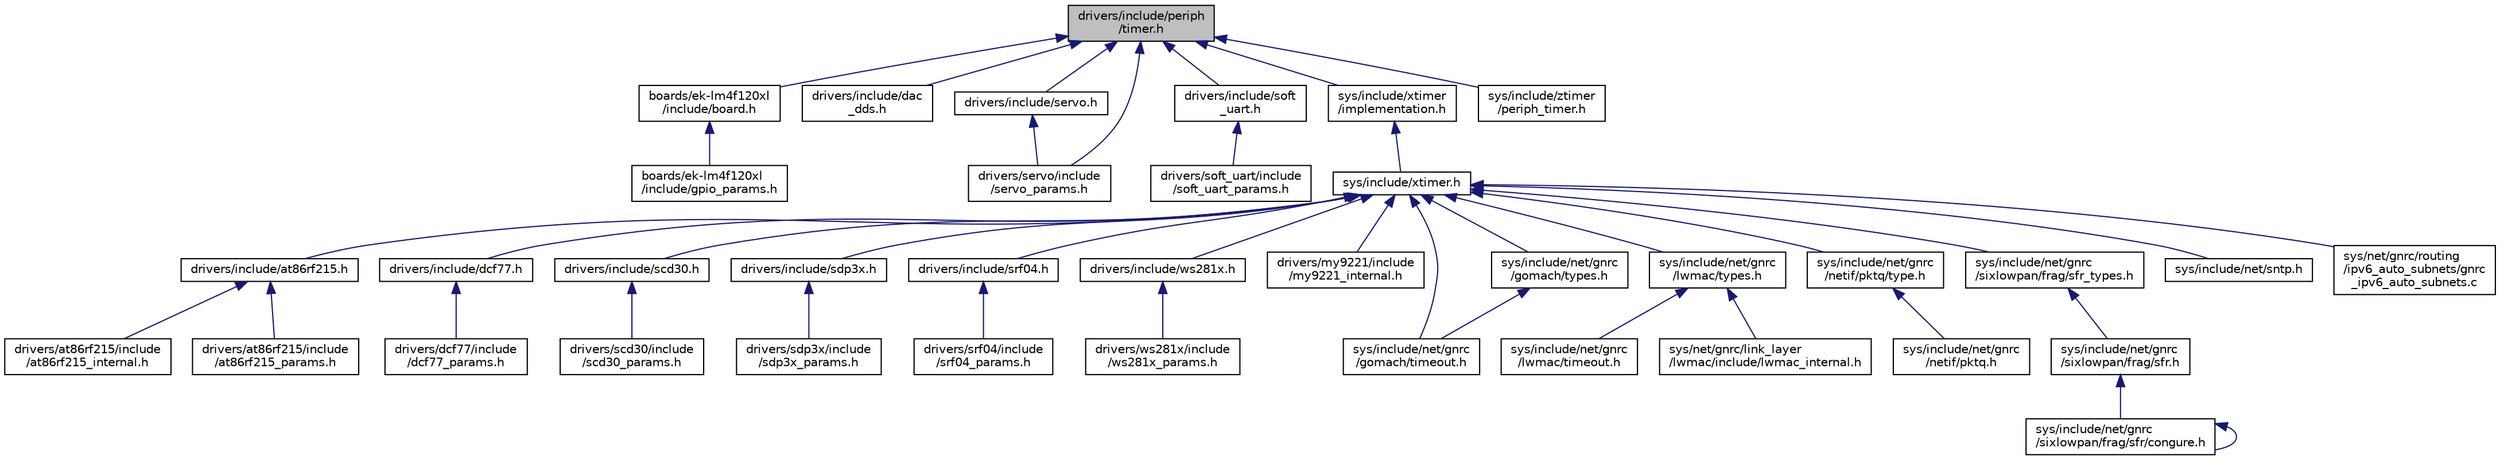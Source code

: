 digraph "drivers/include/periph/timer.h"
{
 // LATEX_PDF_SIZE
  edge [fontname="Helvetica",fontsize="10",labelfontname="Helvetica",labelfontsize="10"];
  node [fontname="Helvetica",fontsize="10",shape=record];
  Node1 [label="drivers/include/periph\l/timer.h",height=0.2,width=0.4,color="black", fillcolor="grey75", style="filled", fontcolor="black",tooltip="Low-level timer peripheral driver interface definitions."];
  Node1 -> Node2 [dir="back",color="midnightblue",fontsize="10",style="solid",fontname="Helvetica"];
  Node2 [label="boards/ek-lm4f120xl\l/include/board.h",height=0.2,width=0.4,color="black", fillcolor="white", style="filled",URL="$ek-lm4f120xl_2include_2board_8h.html",tooltip="Board specific definitions for the Stellaris Launchpad LM4F120 board."];
  Node2 -> Node3 [dir="back",color="midnightblue",fontsize="10",style="solid",fontname="Helvetica"];
  Node3 [label="boards/ek-lm4f120xl\l/include/gpio_params.h",height=0.2,width=0.4,color="black", fillcolor="white", style="filled",URL="$ek-lm4f120xl_2include_2gpio__params_8h.html",tooltip="Board specific configuration of direct mapped GPIOs."];
  Node1 -> Node4 [dir="back",color="midnightblue",fontsize="10",style="solid",fontname="Helvetica"];
  Node4 [label="drivers/include/dac\l_dds.h",height=0.2,width=0.4,color="black", fillcolor="white", style="filled",URL="$dac__dds_8h.html",tooltip="Use a DAC to play a buffer of samples."];
  Node1 -> Node5 [dir="back",color="midnightblue",fontsize="10",style="solid",fontname="Helvetica"];
  Node5 [label="drivers/include/servo.h",height=0.2,width=0.4,color="black", fillcolor="white", style="filled",URL="$servo_8h.html",tooltip="High-level driver for easy handling of servo motors."];
  Node5 -> Node6 [dir="back",color="midnightblue",fontsize="10",style="solid",fontname="Helvetica"];
  Node6 [label="drivers/servo/include\l/servo_params.h",height=0.2,width=0.4,color="black", fillcolor="white", style="filled",URL="$servo__params_8h.html",tooltip="Default configuration for servo devices."];
  Node1 -> Node7 [dir="back",color="midnightblue",fontsize="10",style="solid",fontname="Helvetica"];
  Node7 [label="drivers/include/soft\l_uart.h",height=0.2,width=0.4,color="black", fillcolor="white", style="filled",URL="$soft__uart_8h.html",tooltip="Software UART port descriptor definition."];
  Node7 -> Node8 [dir="back",color="midnightblue",fontsize="10",style="solid",fontname="Helvetica"];
  Node8 [label="drivers/soft_uart/include\l/soft_uart_params.h",height=0.2,width=0.4,color="black", fillcolor="white", style="filled",URL="$soft__uart__params_8h.html",tooltip="Software UART configuration."];
  Node1 -> Node6 [dir="back",color="midnightblue",fontsize="10",style="solid",fontname="Helvetica"];
  Node1 -> Node9 [dir="back",color="midnightblue",fontsize="10",style="solid",fontname="Helvetica"];
  Node9 [label="sys/include/xtimer\l/implementation.h",height=0.2,width=0.4,color="black", fillcolor="white", style="filled",URL="$implementation_8h.html",tooltip="xtimer implementation"];
  Node9 -> Node10 [dir="back",color="midnightblue",fontsize="10",style="solid",fontname="Helvetica"];
  Node10 [label="sys/include/xtimer.h",height=0.2,width=0.4,color="black", fillcolor="white", style="filled",URL="$xtimer_8h.html",tooltip="xtimer interface definitions"];
  Node10 -> Node11 [dir="back",color="midnightblue",fontsize="10",style="solid",fontname="Helvetica"];
  Node11 [label="drivers/include/at86rf215.h",height=0.2,width=0.4,color="black", fillcolor="white", style="filled",URL="$at86rf215_8h.html",tooltip="Interface definition for AT86RF215 based drivers."];
  Node11 -> Node12 [dir="back",color="midnightblue",fontsize="10",style="solid",fontname="Helvetica"];
  Node12 [label="drivers/at86rf215/include\l/at86rf215_internal.h",height=0.2,width=0.4,color="black", fillcolor="white", style="filled",URL="$at86rf215__internal_8h.html",tooltip="Low-Level functions for the AT86RF215 driver."];
  Node11 -> Node13 [dir="back",color="midnightblue",fontsize="10",style="solid",fontname="Helvetica"];
  Node13 [label="drivers/at86rf215/include\l/at86rf215_params.h",height=0.2,width=0.4,color="black", fillcolor="white", style="filled",URL="$at86rf215__params_8h.html",tooltip="Default configuration for the AT86RF215 driver."];
  Node10 -> Node14 [dir="back",color="midnightblue",fontsize="10",style="solid",fontname="Helvetica"];
  Node14 [label="drivers/include/dcf77.h",height=0.2,width=0.4,color="black", fillcolor="white", style="filled",URL="$dcf77_8h.html",tooltip="Interface definition for the dcf77 sensor driver."];
  Node14 -> Node15 [dir="back",color="midnightblue",fontsize="10",style="solid",fontname="Helvetica"];
  Node15 [label="drivers/dcf77/include\l/dcf77_params.h",height=0.2,width=0.4,color="black", fillcolor="white", style="filled",URL="$dcf77__params_8h.html",tooltip="Default configuration for DCF77 devices."];
  Node10 -> Node16 [dir="back",color="midnightblue",fontsize="10",style="solid",fontname="Helvetica"];
  Node16 [label="drivers/include/scd30.h",height=0.2,width=0.4,color="black", fillcolor="white", style="filled",URL="$scd30_8h.html",tooltip="Device driver interface for the SCD30 sensor."];
  Node16 -> Node17 [dir="back",color="midnightblue",fontsize="10",style="solid",fontname="Helvetica"];
  Node17 [label="drivers/scd30/include\l/scd30_params.h",height=0.2,width=0.4,color="black", fillcolor="white", style="filled",URL="$scd30__params_8h.html",tooltip="Device driver params interface for the SCD30 sensor."];
  Node10 -> Node18 [dir="back",color="midnightblue",fontsize="10",style="solid",fontname="Helvetica"];
  Node18 [label="drivers/include/sdp3x.h",height=0.2,width=0.4,color="black", fillcolor="white", style="filled",URL="$sdp3x_8h.html",tooltip="Device driver interface for the SDP3x sensor."];
  Node18 -> Node19 [dir="back",color="midnightblue",fontsize="10",style="solid",fontname="Helvetica"];
  Node19 [label="drivers/sdp3x/include\l/sdp3x_params.h",height=0.2,width=0.4,color="black", fillcolor="white", style="filled",URL="$sdp3x__params_8h.html",tooltip="Device driver params interface for the SDP3x sensor."];
  Node10 -> Node20 [dir="back",color="midnightblue",fontsize="10",style="solid",fontname="Helvetica"];
  Node20 [label="drivers/include/srf04.h",height=0.2,width=0.4,color="black", fillcolor="white", style="filled",URL="$srf04_8h.html",tooltip="Device driver for the srf04 ultra sonic range finder."];
  Node20 -> Node21 [dir="back",color="midnightblue",fontsize="10",style="solid",fontname="Helvetica"];
  Node21 [label="drivers/srf04/include\l/srf04_params.h",height=0.2,width=0.4,color="black", fillcolor="white", style="filled",URL="$srf04__params_8h.html",tooltip="Default configuration for srf04 devices."];
  Node10 -> Node22 [dir="back",color="midnightblue",fontsize="10",style="solid",fontname="Helvetica"];
  Node22 [label="drivers/include/ws281x.h",height=0.2,width=0.4,color="black", fillcolor="white", style="filled",URL="$ws281x_8h.html",tooltip="WS2812/SK6812 RGB LED Driver."];
  Node22 -> Node23 [dir="back",color="midnightblue",fontsize="10",style="solid",fontname="Helvetica"];
  Node23 [label="drivers/ws281x/include\l/ws281x_params.h",height=0.2,width=0.4,color="black", fillcolor="white", style="filled",URL="$ws281x__params_8h.html",tooltip="Default configuration for WS2812/SK6812 RGB LEDs."];
  Node10 -> Node24 [dir="back",color="midnightblue",fontsize="10",style="solid",fontname="Helvetica"];
  Node24 [label="drivers/my9221/include\l/my9221_internal.h",height=0.2,width=0.4,color="black", fillcolor="white", style="filled",URL="$my9221__internal_8h.html",tooltip="Internal config and parameters for the MY9221 LED controller."];
  Node10 -> Node25 [dir="back",color="midnightblue",fontsize="10",style="solid",fontname="Helvetica"];
  Node25 [label="sys/include/net/gnrc\l/gomach/timeout.h",height=0.2,width=0.4,color="black", fillcolor="white", style="filled",URL="$net_2gnrc_2gomach_2timeout_8h.html",tooltip="Timeout handling of GoMacH."];
  Node10 -> Node26 [dir="back",color="midnightblue",fontsize="10",style="solid",fontname="Helvetica"];
  Node26 [label="sys/include/net/gnrc\l/gomach/types.h",height=0.2,width=0.4,color="black", fillcolor="white", style="filled",URL="$sys_2include_2net_2gnrc_2gomach_2types_8h.html",tooltip="Internal used types of GoMacH."];
  Node26 -> Node25 [dir="back",color="midnightblue",fontsize="10",style="solid",fontname="Helvetica"];
  Node10 -> Node27 [dir="back",color="midnightblue",fontsize="10",style="solid",fontname="Helvetica"];
  Node27 [label="sys/include/net/gnrc\l/lwmac/types.h",height=0.2,width=0.4,color="black", fillcolor="white", style="filled",URL="$sys_2include_2net_2gnrc_2lwmac_2types_8h.html",tooltip="Definition of internal types used by LWMAC."];
  Node27 -> Node28 [dir="back",color="midnightblue",fontsize="10",style="solid",fontname="Helvetica"];
  Node28 [label="sys/include/net/gnrc\l/lwmac/timeout.h",height=0.2,width=0.4,color="black", fillcolor="white", style="filled",URL="$net_2gnrc_2lwmac_2timeout_8h.html",tooltip="Timeout handling of LWMAC."];
  Node27 -> Node29 [dir="back",color="midnightblue",fontsize="10",style="solid",fontname="Helvetica"];
  Node29 [label="sys/net/gnrc/link_layer\l/lwmac/include/lwmac_internal.h",height=0.2,width=0.4,color="black", fillcolor="white", style="filled",URL="$lwmac__internal_8h.html",tooltip="Interface definition for internal functions of LWMAC protocol."];
  Node10 -> Node30 [dir="back",color="midnightblue",fontsize="10",style="solid",fontname="Helvetica"];
  Node30 [label="sys/include/net/gnrc\l/netif/pktq/type.h",height=0.2,width=0.4,color="black", fillcolor="white", style="filled",URL="$type_8h.html",tooltip="Send queue for Network interface API type definitions"];
  Node30 -> Node31 [dir="back",color="midnightblue",fontsize="10",style="solid",fontname="Helvetica"];
  Node31 [label="sys/include/net/gnrc\l/netif/pktq.h",height=0.2,width=0.4,color="black", fillcolor="white", style="filled",URL="$pktq_8h.html",tooltip="Send queue for Network interface API definitions"];
  Node10 -> Node32 [dir="back",color="midnightblue",fontsize="10",style="solid",fontname="Helvetica"];
  Node32 [label="sys/include/net/gnrc\l/sixlowpan/frag/sfr_types.h",height=0.2,width=0.4,color="black", fillcolor="white", style="filled",URL="$sfr__types_8h.html",tooltip="6LoWPAN selective fragment recovery type definitions for GNRC"];
  Node32 -> Node33 [dir="back",color="midnightblue",fontsize="10",style="solid",fontname="Helvetica"];
  Node33 [label="sys/include/net/gnrc\l/sixlowpan/frag/sfr.h",height=0.2,width=0.4,color="black", fillcolor="white", style="filled",URL="$gnrc_2sixlowpan_2frag_2sfr_8h.html",tooltip="6LoWPAN selective fragment recovery definitions for GNRC"];
  Node33 -> Node34 [dir="back",color="midnightblue",fontsize="10",style="solid",fontname="Helvetica"];
  Node34 [label="sys/include/net/gnrc\l/sixlowpan/frag/sfr/congure.h",height=0.2,width=0.4,color="black", fillcolor="white", style="filled",URL="$net_2gnrc_2sixlowpan_2frag_2sfr_2congure_8h.html",tooltip="Congure definitions for 6LoWPAN selective fragment recovery."];
  Node34 -> Node34 [dir="back",color="midnightblue",fontsize="10",style="solid",fontname="Helvetica"];
  Node10 -> Node35 [dir="back",color="midnightblue",fontsize="10",style="solid",fontname="Helvetica"];
  Node35 [label="sys/include/net/sntp.h",height=0.2,width=0.4,color="black", fillcolor="white", style="filled",URL="$sntp_8h.html",tooltip="SNTP definitions."];
  Node10 -> Node36 [dir="back",color="midnightblue",fontsize="10",style="solid",fontname="Helvetica"];
  Node36 [label="sys/net/gnrc/routing\l/ipv6_auto_subnets/gnrc\l_ipv6_auto_subnets.c",height=0.2,width=0.4,color="black", fillcolor="white", style="filled",URL="$gnrc__ipv6__auto__subnets_8c.html",tooltip=" "];
  Node1 -> Node37 [dir="back",color="midnightblue",fontsize="10",style="solid",fontname="Helvetica"];
  Node37 [label="sys/include/ztimer\l/periph_timer.h",height=0.2,width=0.4,color="black", fillcolor="white", style="filled",URL="$periph__timer_8h.html",tooltip="ztimer periph/timer backend API"];
}
